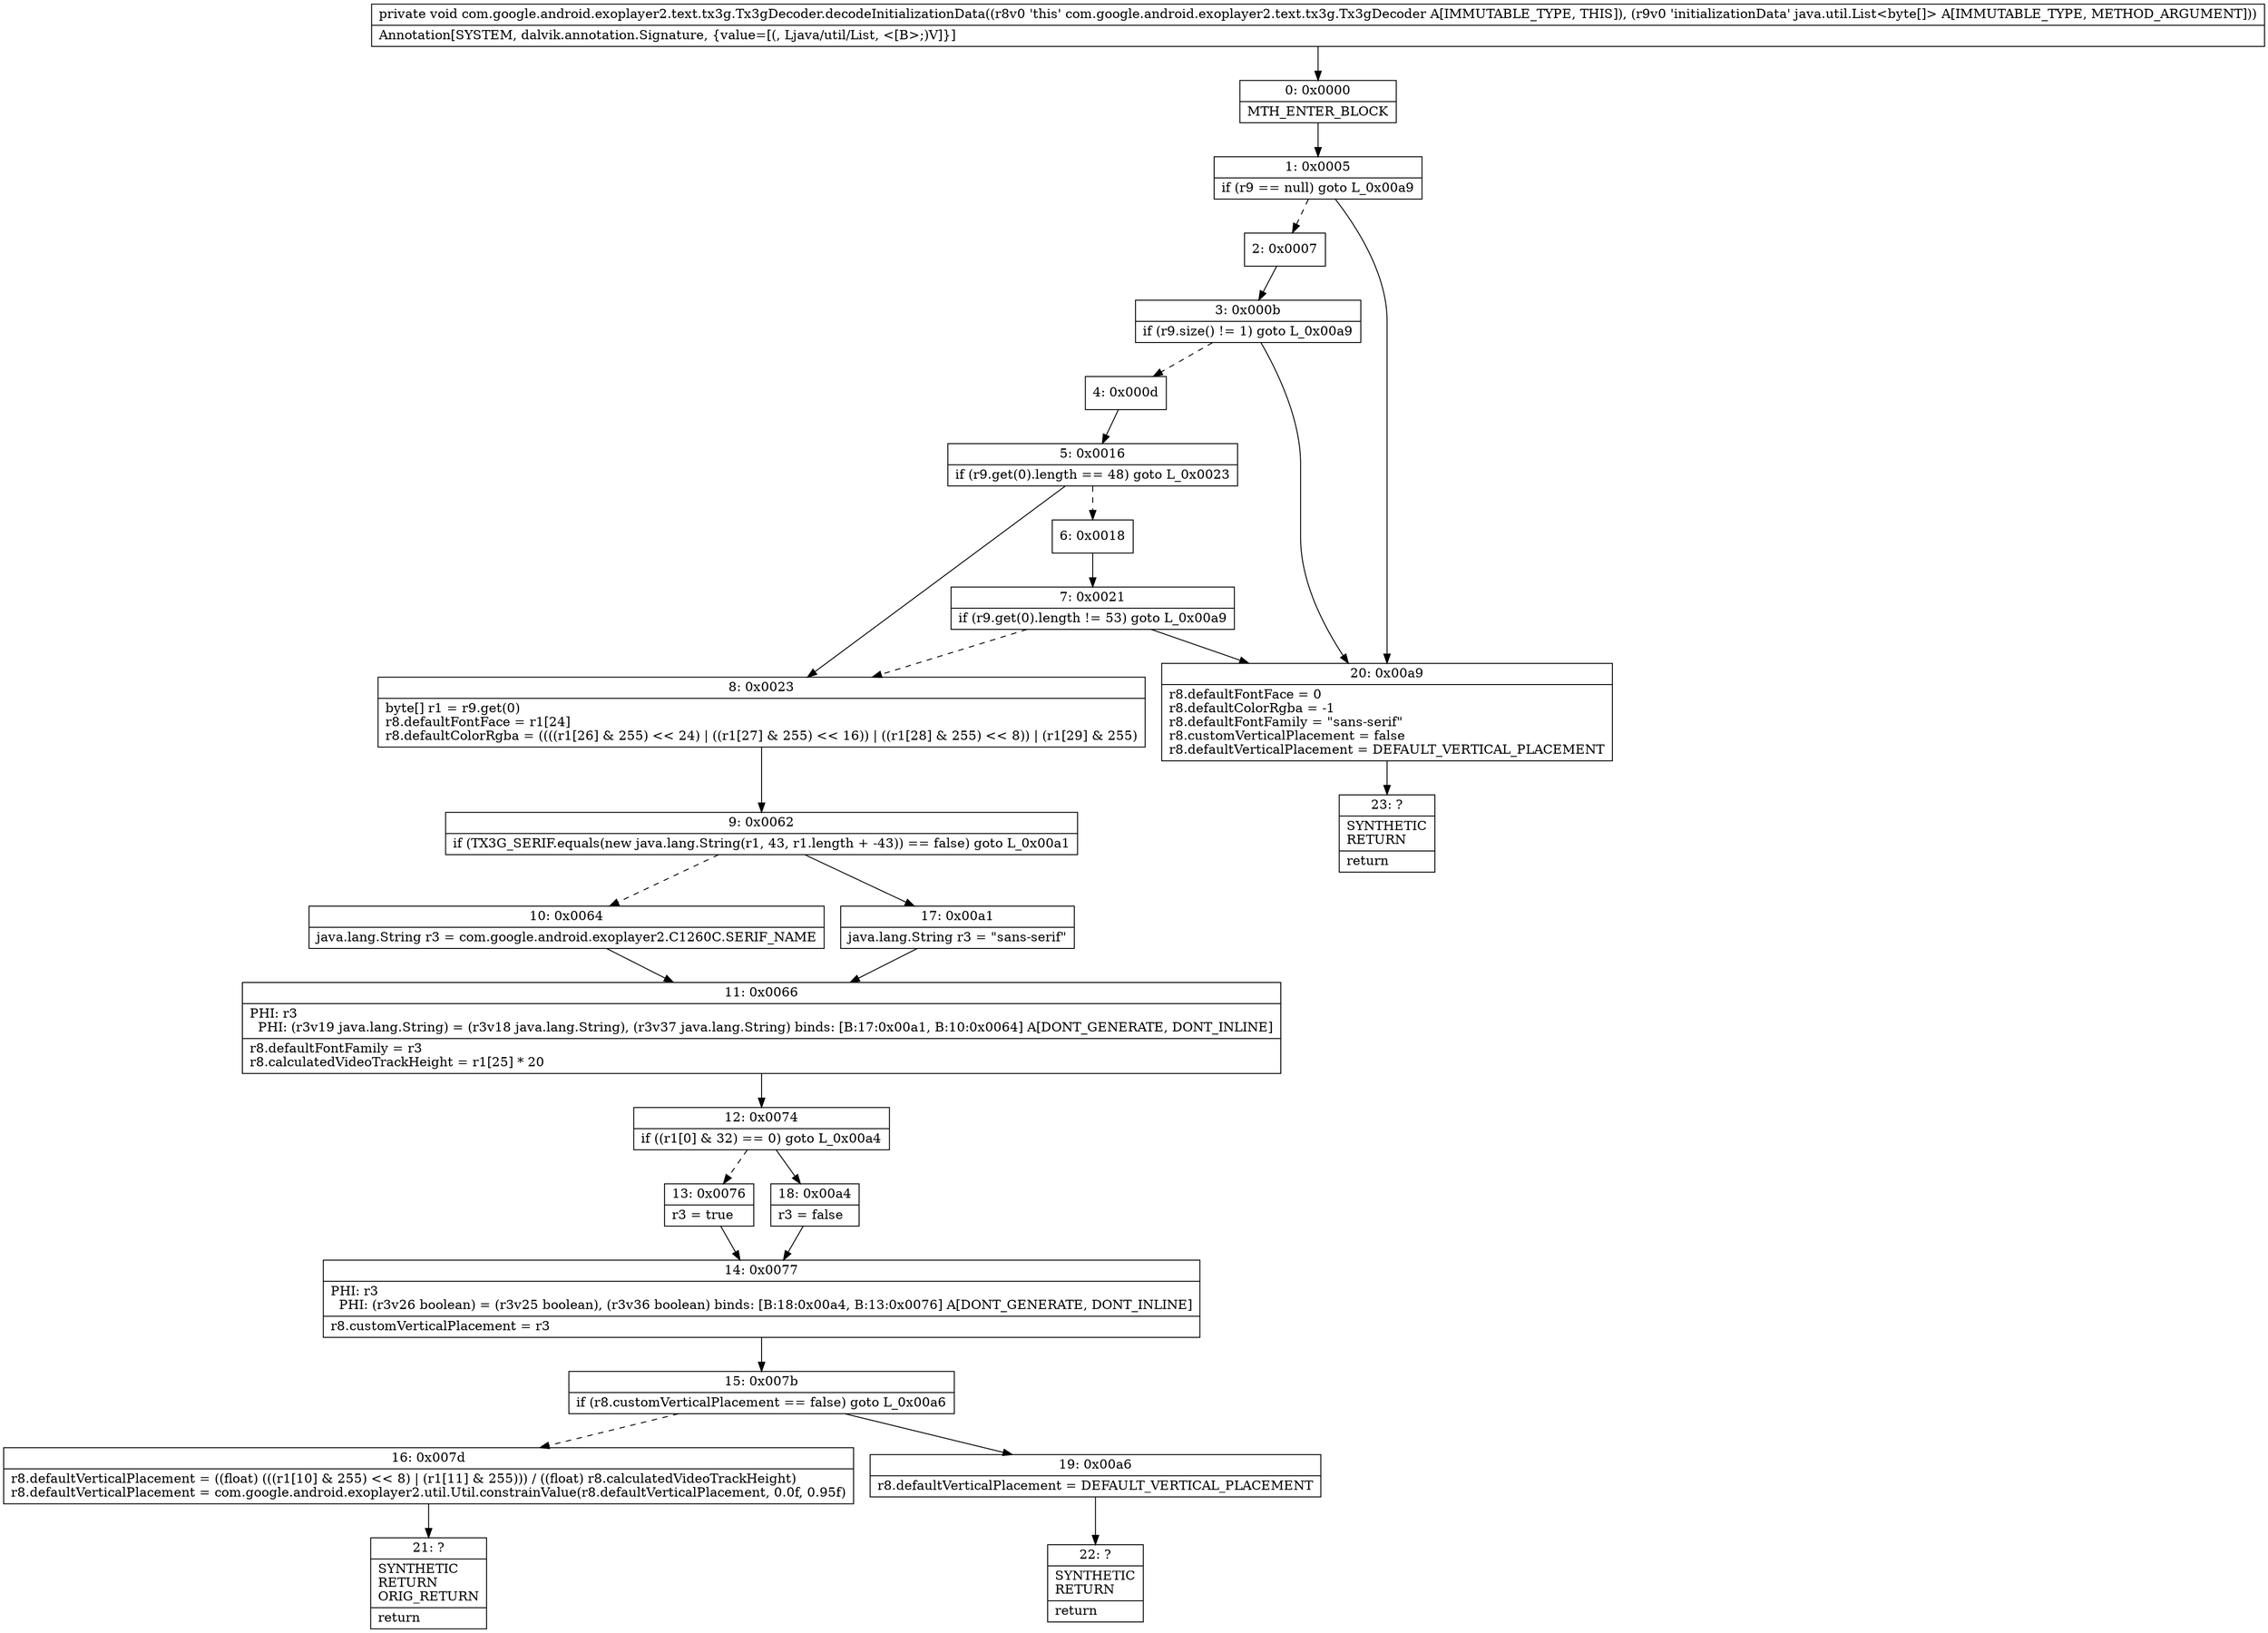 digraph "CFG forcom.google.android.exoplayer2.text.tx3g.Tx3gDecoder.decodeInitializationData(Ljava\/util\/List;)V" {
Node_0 [shape=record,label="{0\:\ 0x0000|MTH_ENTER_BLOCK\l}"];
Node_1 [shape=record,label="{1\:\ 0x0005|if (r9 == null) goto L_0x00a9\l}"];
Node_2 [shape=record,label="{2\:\ 0x0007}"];
Node_3 [shape=record,label="{3\:\ 0x000b|if (r9.size() != 1) goto L_0x00a9\l}"];
Node_4 [shape=record,label="{4\:\ 0x000d}"];
Node_5 [shape=record,label="{5\:\ 0x0016|if (r9.get(0).length == 48) goto L_0x0023\l}"];
Node_6 [shape=record,label="{6\:\ 0x0018}"];
Node_7 [shape=record,label="{7\:\ 0x0021|if (r9.get(0).length != 53) goto L_0x00a9\l}"];
Node_8 [shape=record,label="{8\:\ 0x0023|byte[] r1 = r9.get(0)\lr8.defaultFontFace = r1[24]\lr8.defaultColorRgba = ((((r1[26] & 255) \<\< 24) \| ((r1[27] & 255) \<\< 16)) \| ((r1[28] & 255) \<\< 8)) \| (r1[29] & 255)\l}"];
Node_9 [shape=record,label="{9\:\ 0x0062|if (TX3G_SERIF.equals(new java.lang.String(r1, 43, r1.length + \-43)) == false) goto L_0x00a1\l}"];
Node_10 [shape=record,label="{10\:\ 0x0064|java.lang.String r3 = com.google.android.exoplayer2.C1260C.SERIF_NAME\l}"];
Node_11 [shape=record,label="{11\:\ 0x0066|PHI: r3 \l  PHI: (r3v19 java.lang.String) = (r3v18 java.lang.String), (r3v37 java.lang.String) binds: [B:17:0x00a1, B:10:0x0064] A[DONT_GENERATE, DONT_INLINE]\l|r8.defaultFontFamily = r3\lr8.calculatedVideoTrackHeight = r1[25] * 20\l}"];
Node_12 [shape=record,label="{12\:\ 0x0074|if ((r1[0] & 32) == 0) goto L_0x00a4\l}"];
Node_13 [shape=record,label="{13\:\ 0x0076|r3 = true\l}"];
Node_14 [shape=record,label="{14\:\ 0x0077|PHI: r3 \l  PHI: (r3v26 boolean) = (r3v25 boolean), (r3v36 boolean) binds: [B:18:0x00a4, B:13:0x0076] A[DONT_GENERATE, DONT_INLINE]\l|r8.customVerticalPlacement = r3\l}"];
Node_15 [shape=record,label="{15\:\ 0x007b|if (r8.customVerticalPlacement == false) goto L_0x00a6\l}"];
Node_16 [shape=record,label="{16\:\ 0x007d|r8.defaultVerticalPlacement = ((float) (((r1[10] & 255) \<\< 8) \| (r1[11] & 255))) \/ ((float) r8.calculatedVideoTrackHeight)\lr8.defaultVerticalPlacement = com.google.android.exoplayer2.util.Util.constrainValue(r8.defaultVerticalPlacement, 0.0f, 0.95f)\l}"];
Node_17 [shape=record,label="{17\:\ 0x00a1|java.lang.String r3 = \"sans\-serif\"\l}"];
Node_18 [shape=record,label="{18\:\ 0x00a4|r3 = false\l}"];
Node_19 [shape=record,label="{19\:\ 0x00a6|r8.defaultVerticalPlacement = DEFAULT_VERTICAL_PLACEMENT\l}"];
Node_20 [shape=record,label="{20\:\ 0x00a9|r8.defaultFontFace = 0\lr8.defaultColorRgba = \-1\lr8.defaultFontFamily = \"sans\-serif\"\lr8.customVerticalPlacement = false\lr8.defaultVerticalPlacement = DEFAULT_VERTICAL_PLACEMENT\l}"];
Node_21 [shape=record,label="{21\:\ ?|SYNTHETIC\lRETURN\lORIG_RETURN\l|return\l}"];
Node_22 [shape=record,label="{22\:\ ?|SYNTHETIC\lRETURN\l|return\l}"];
Node_23 [shape=record,label="{23\:\ ?|SYNTHETIC\lRETURN\l|return\l}"];
MethodNode[shape=record,label="{private void com.google.android.exoplayer2.text.tx3g.Tx3gDecoder.decodeInitializationData((r8v0 'this' com.google.android.exoplayer2.text.tx3g.Tx3gDecoder A[IMMUTABLE_TYPE, THIS]), (r9v0 'initializationData' java.util.List\<byte[]\> A[IMMUTABLE_TYPE, METHOD_ARGUMENT]))  | Annotation[SYSTEM, dalvik.annotation.Signature, \{value=[(, Ljava\/util\/List, \<[B\>;)V]\}]\l}"];
MethodNode -> Node_0;
Node_0 -> Node_1;
Node_1 -> Node_2[style=dashed];
Node_1 -> Node_20;
Node_2 -> Node_3;
Node_3 -> Node_4[style=dashed];
Node_3 -> Node_20;
Node_4 -> Node_5;
Node_5 -> Node_6[style=dashed];
Node_5 -> Node_8;
Node_6 -> Node_7;
Node_7 -> Node_8[style=dashed];
Node_7 -> Node_20;
Node_8 -> Node_9;
Node_9 -> Node_10[style=dashed];
Node_9 -> Node_17;
Node_10 -> Node_11;
Node_11 -> Node_12;
Node_12 -> Node_13[style=dashed];
Node_12 -> Node_18;
Node_13 -> Node_14;
Node_14 -> Node_15;
Node_15 -> Node_16[style=dashed];
Node_15 -> Node_19;
Node_16 -> Node_21;
Node_17 -> Node_11;
Node_18 -> Node_14;
Node_19 -> Node_22;
Node_20 -> Node_23;
}


